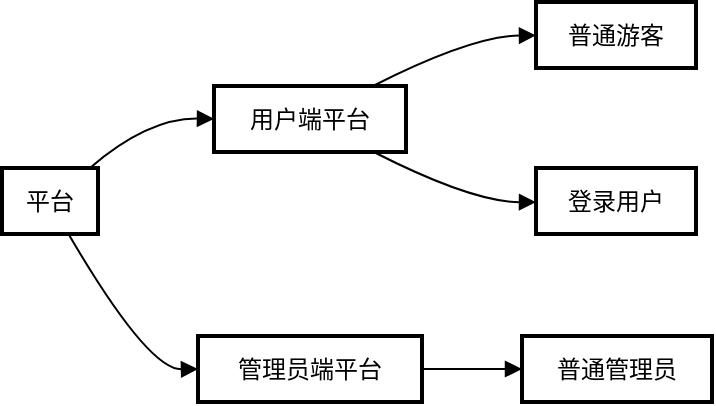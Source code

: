 <mxfile version="21.1.4" type="github">
  <diagram name="第 1 页" id="6sBp4lz5lspuwzBbs4yk">
    <mxGraphModel>
      <root>
        <mxCell id="0" />
        <mxCell id="1" parent="0" />
        <mxCell id="2" value="平台" style="whiteSpace=wrap;strokeWidth=2;" vertex="1" parent="1">
          <mxGeometry y="83" width="48" height="33" as="geometry" />
        </mxCell>
        <mxCell id="3" value="用户端平台" style="whiteSpace=wrap;strokeWidth=2;" vertex="1" parent="1">
          <mxGeometry x="106" y="42" width="96" height="33" as="geometry" />
        </mxCell>
        <mxCell id="4" value="普通游客" style="whiteSpace=wrap;strokeWidth=2;" vertex="1" parent="1">
          <mxGeometry x="267" width="80" height="33" as="geometry" />
        </mxCell>
        <mxCell id="5" value="登录用户" style="whiteSpace=wrap;strokeWidth=2;" vertex="1" parent="1">
          <mxGeometry x="267" y="83" width="80" height="33" as="geometry" />
        </mxCell>
        <mxCell id="6" value="管理员端平台" style="whiteSpace=wrap;strokeWidth=2;" vertex="1" parent="1">
          <mxGeometry x="98" y="167" width="112" height="33" as="geometry" />
        </mxCell>
        <mxCell id="7" value="普通管理员" style="whiteSpace=wrap;strokeWidth=2;" vertex="1" parent="1">
          <mxGeometry x="260" y="167" width="95" height="33" as="geometry" />
        </mxCell>
        <mxCell id="8" value="" style="curved=1;startArrow=none;endArrow=block;exitX=0.906;exitY=0.012;entryX=-0.002;entryY=0.497;" edge="1" parent="1" source="2" target="3">
          <mxGeometry relative="1" as="geometry">
            <Array as="points">
              <mxPoint x="73" y="58" />
            </Array>
          </mxGeometry>
        </mxCell>
        <mxCell id="9" value="" style="curved=1;startArrow=none;endArrow=block;exitX=0.834;exitY=-0.009;entryX=0.003;entryY=0.506;" edge="1" parent="1" source="3" target="4">
          <mxGeometry relative="1" as="geometry">
            <Array as="points">
              <mxPoint x="235" y="17" />
            </Array>
          </mxGeometry>
        </mxCell>
        <mxCell id="10" value="" style="curved=1;startArrow=none;endArrow=block;exitX=0.834;exitY=1.003;entryX=0.003;entryY=0.518;" edge="1" parent="1" source="3" target="5">
          <mxGeometry relative="1" as="geometry">
            <Array as="points">
              <mxPoint x="235" y="100" />
            </Array>
          </mxGeometry>
        </mxCell>
        <mxCell id="11" value="" style="curved=1;startArrow=none;endArrow=block;exitX=0.702;exitY=1.024;entryX=-0.002;entryY=0.5;" edge="1" parent="1" source="2" target="6">
          <mxGeometry relative="1" as="geometry">
            <Array as="points">
              <mxPoint x="73" y="184" />
            </Array>
          </mxGeometry>
        </mxCell>
        <mxCell id="12" value="" style="curved=1;startArrow=none;endArrow=block;exitX=0.996;exitY=0.5;entryX=-0.004;entryY=0.5;" edge="1" parent="1" source="6" target="7">
          <mxGeometry relative="1" as="geometry">
            <Array as="points" />
          </mxGeometry>
        </mxCell>
      </root>
    </mxGraphModel>
  </diagram>
</mxfile>
